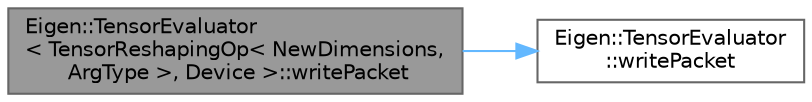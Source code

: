 digraph "Eigen::TensorEvaluator&lt; TensorReshapingOp&lt; NewDimensions, ArgType &gt;, Device &gt;::writePacket"
{
 // LATEX_PDF_SIZE
  bgcolor="transparent";
  edge [fontname=Helvetica,fontsize=10,labelfontname=Helvetica,labelfontsize=10];
  node [fontname=Helvetica,fontsize=10,shape=box,height=0.2,width=0.4];
  rankdir="LR";
  Node1 [id="Node000001",label="Eigen::TensorEvaluator\l\< TensorReshapingOp\< NewDimensions,\l ArgType \>, Device \>::writePacket",height=0.2,width=0.4,color="gray40", fillcolor="grey60", style="filled", fontcolor="black",tooltip=" "];
  Node1 -> Node2 [id="edge2_Node000001_Node000002",color="steelblue1",style="solid",tooltip=" "];
  Node2 [id="Node000002",label="Eigen::TensorEvaluator\l::writePacket",height=0.2,width=0.4,color="grey40", fillcolor="white", style="filled",URL="$struct_eigen_1_1_tensor_evaluator.html#ab67599edd4fad044494d6043ddc876df",tooltip=" "];
}
